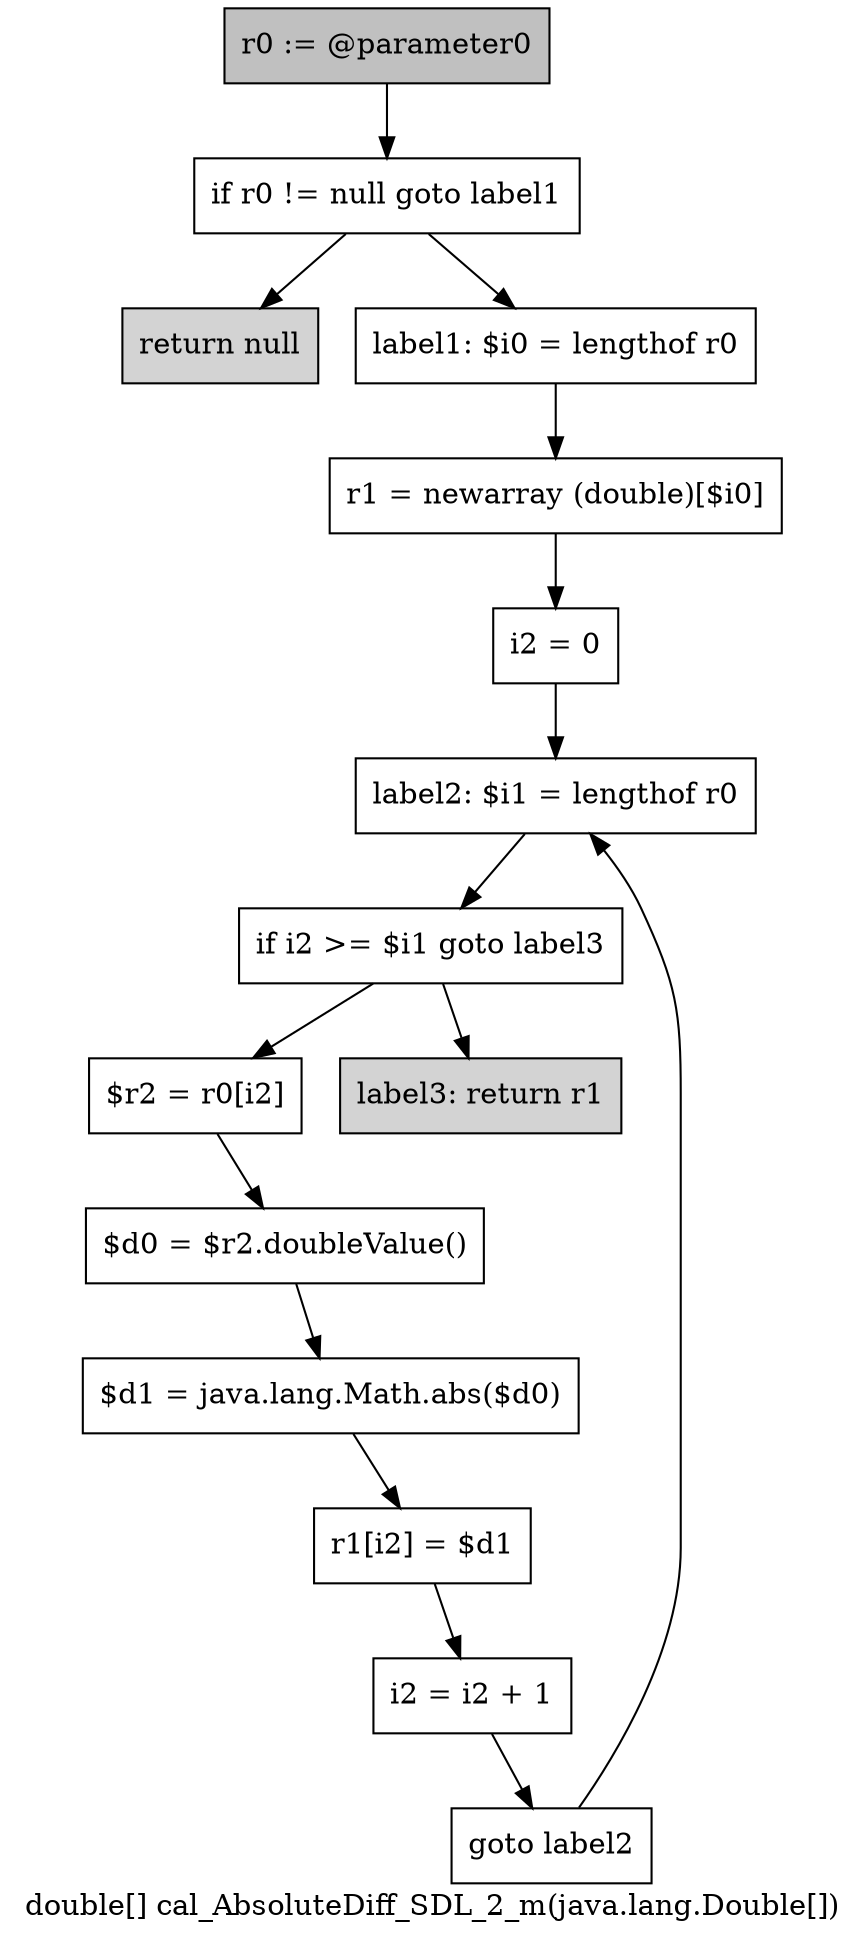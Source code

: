 digraph "double[] cal_AbsoluteDiff_SDL_2_m(java.lang.Double[])" {
    label="double[] cal_AbsoluteDiff_SDL_2_m(java.lang.Double[])";
    node [shape=box];
    "0" [style=filled,fillcolor=gray,label="r0 := @parameter0",];
    "1" [label="if r0 != null goto label1",];
    "0"->"1";
    "2" [style=filled,fillcolor=lightgray,label="return null",];
    "1"->"2";
    "3" [label="label1: $i0 = lengthof r0",];
    "1"->"3";
    "4" [label="r1 = newarray (double)[$i0]",];
    "3"->"4";
    "5" [label="i2 = 0",];
    "4"->"5";
    "6" [label="label2: $i1 = lengthof r0",];
    "5"->"6";
    "7" [label="if i2 >= $i1 goto label3",];
    "6"->"7";
    "8" [label="$r2 = r0[i2]",];
    "7"->"8";
    "14" [style=filled,fillcolor=lightgray,label="label3: return r1",];
    "7"->"14";
    "9" [label="$d0 = $r2.doubleValue()",];
    "8"->"9";
    "10" [label="$d1 = java.lang.Math.abs($d0)",];
    "9"->"10";
    "11" [label="r1[i2] = $d1",];
    "10"->"11";
    "12" [label="i2 = i2 + 1",];
    "11"->"12";
    "13" [label="goto label2",];
    "12"->"13";
    "13"->"6";
}
